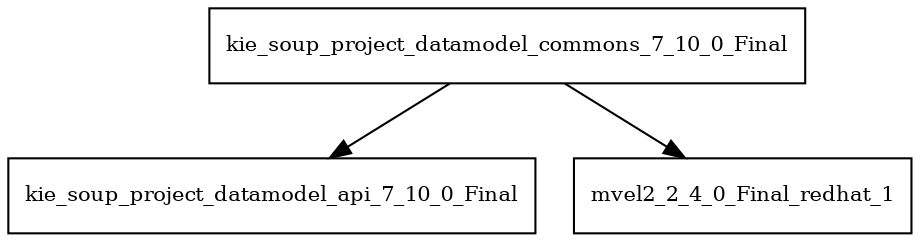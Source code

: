 digraph kie_soup_project_datamodel_commons_7_10_0_Final_dependencies {
  node [shape = box, fontsize=10.0];
  kie_soup_project_datamodel_commons_7_10_0_Final -> kie_soup_project_datamodel_api_7_10_0_Final;
  kie_soup_project_datamodel_commons_7_10_0_Final -> mvel2_2_4_0_Final_redhat_1;
}
